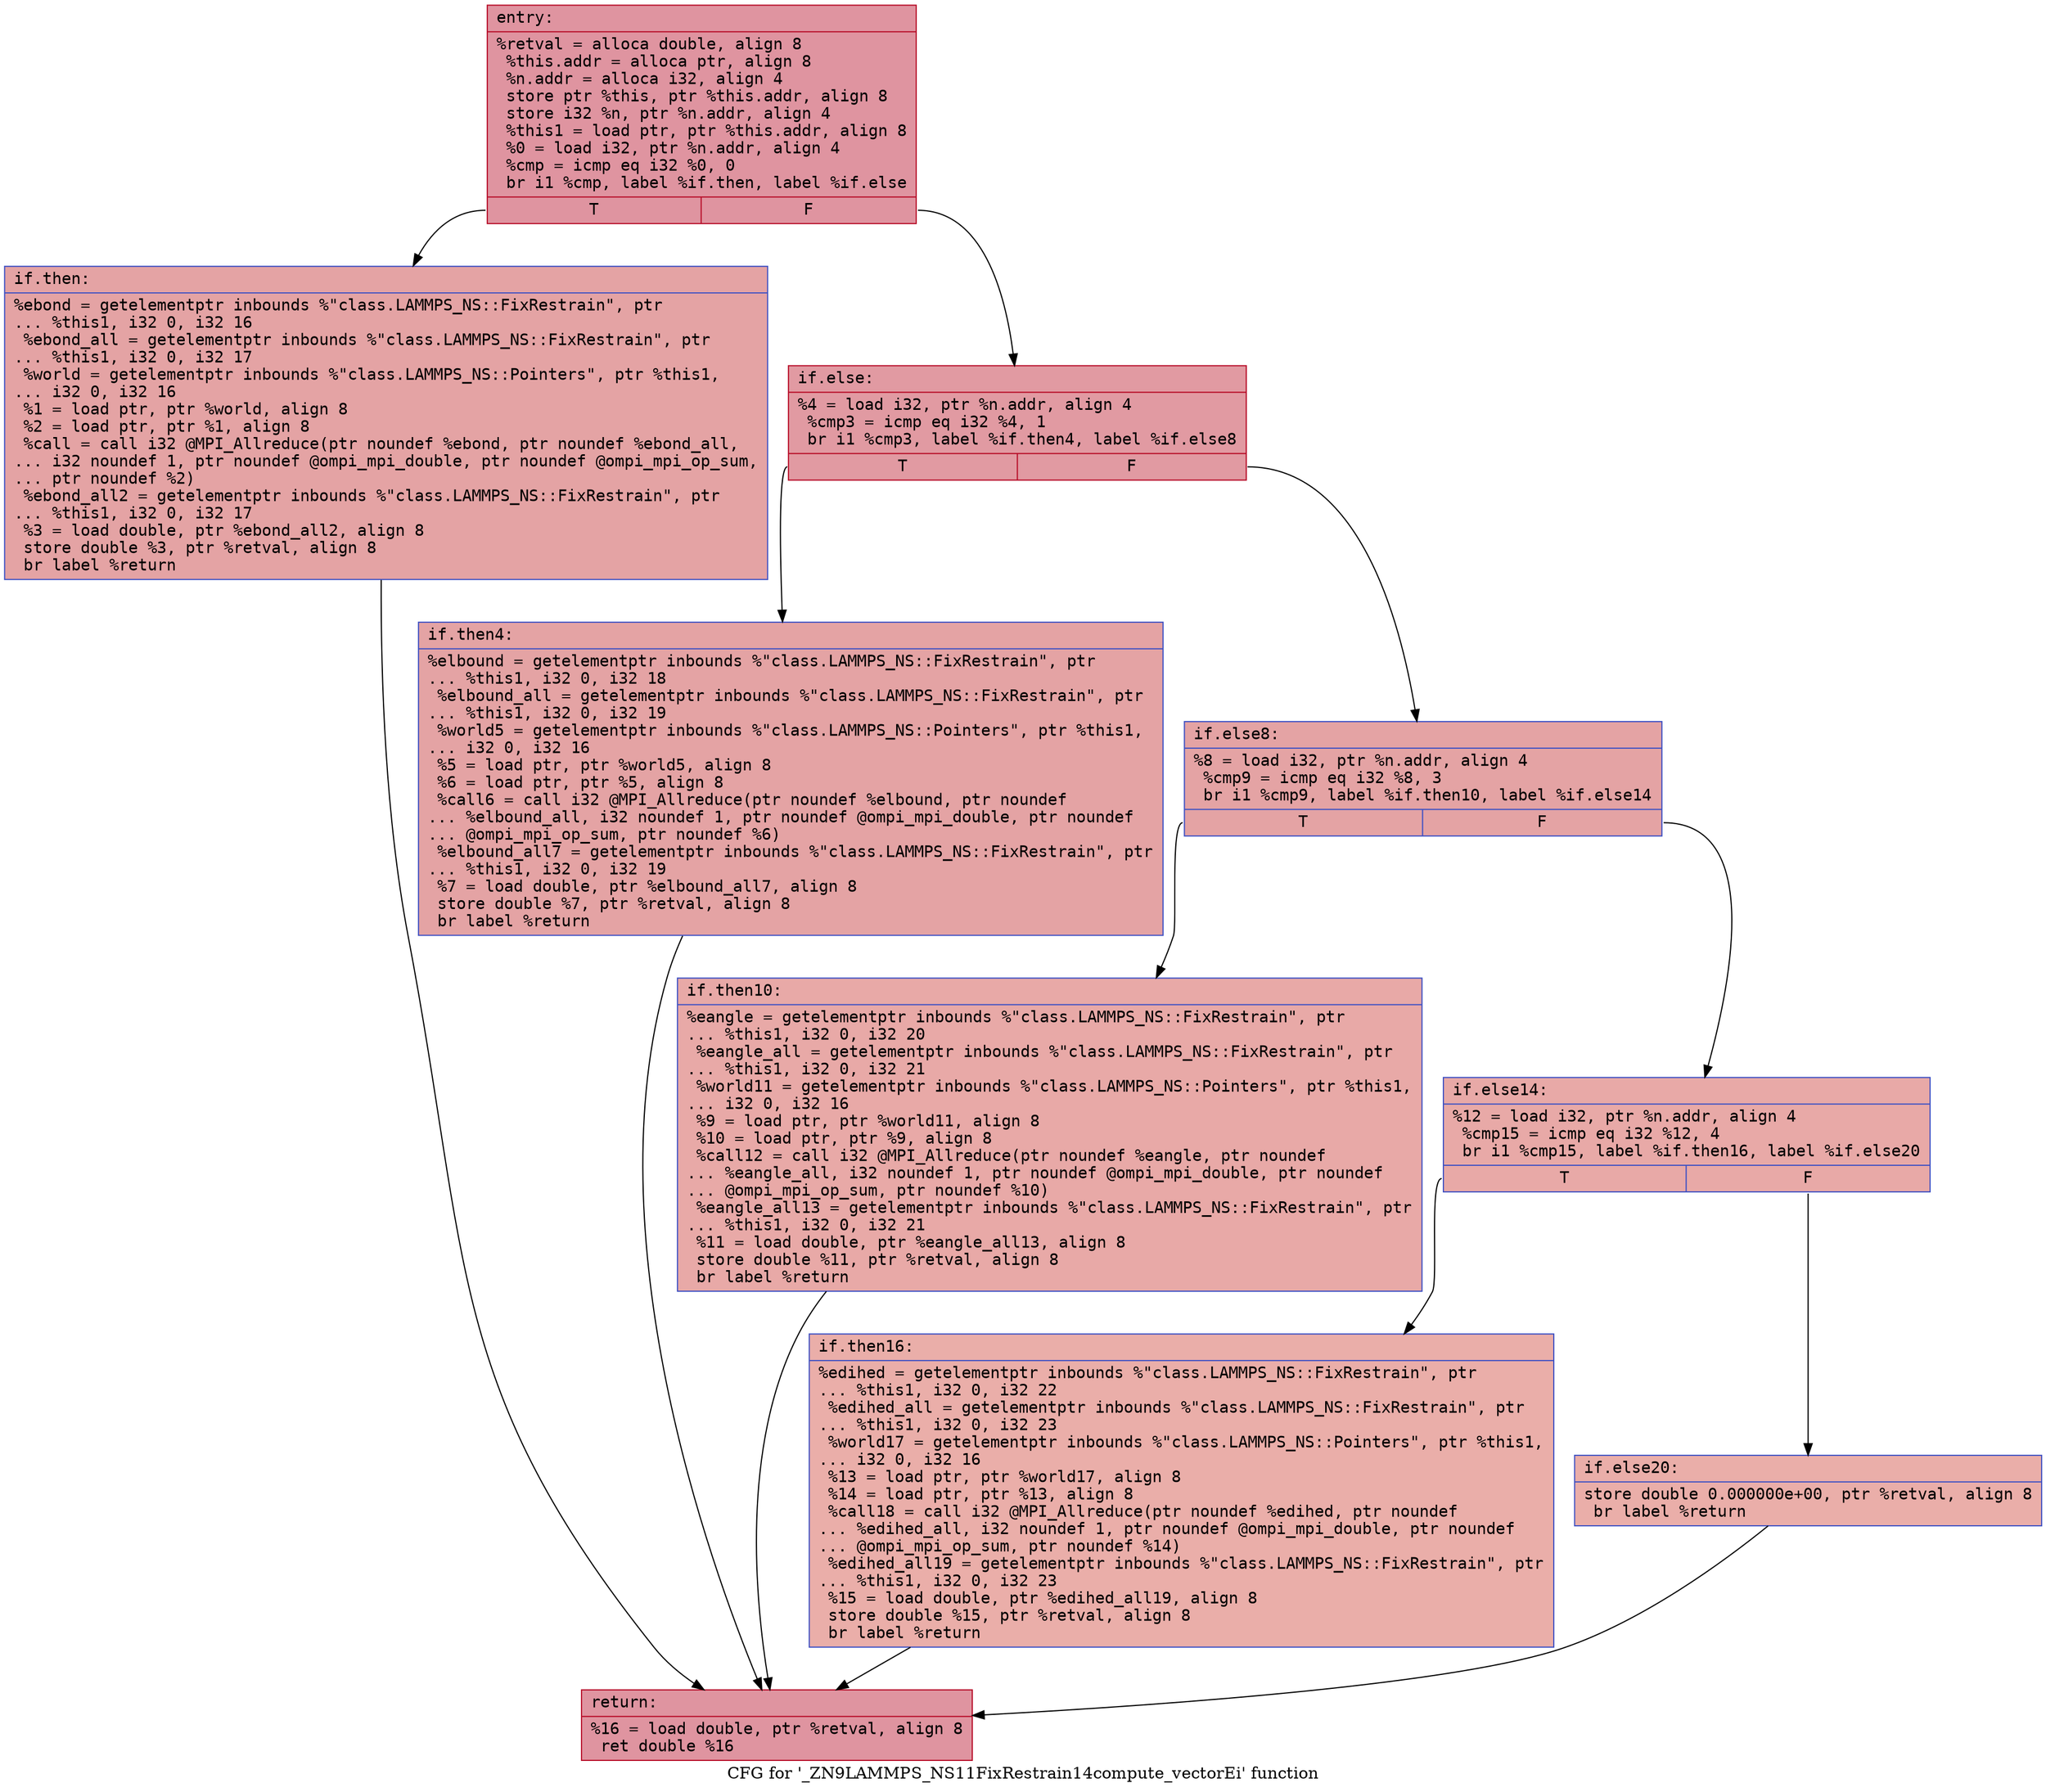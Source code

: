 digraph "CFG for '_ZN9LAMMPS_NS11FixRestrain14compute_vectorEi' function" {
	label="CFG for '_ZN9LAMMPS_NS11FixRestrain14compute_vectorEi' function";

	Node0x55fce03d5570 [shape=record,color="#b70d28ff", style=filled, fillcolor="#b70d2870" fontname="Courier",label="{entry:\l|  %retval = alloca double, align 8\l  %this.addr = alloca ptr, align 8\l  %n.addr = alloca i32, align 4\l  store ptr %this, ptr %this.addr, align 8\l  store i32 %n, ptr %n.addr, align 4\l  %this1 = load ptr, ptr %this.addr, align 8\l  %0 = load i32, ptr %n.addr, align 4\l  %cmp = icmp eq i32 %0, 0\l  br i1 %cmp, label %if.then, label %if.else\l|{<s0>T|<s1>F}}"];
	Node0x55fce03d5570:s0 -> Node0x55fce03d59a0[tooltip="entry -> if.then\nProbability 37.50%" ];
	Node0x55fce03d5570:s1 -> Node0x55fce03d5a10[tooltip="entry -> if.else\nProbability 62.50%" ];
	Node0x55fce03d59a0 [shape=record,color="#3d50c3ff", style=filled, fillcolor="#c32e3170" fontname="Courier",label="{if.then:\l|  %ebond = getelementptr inbounds %\"class.LAMMPS_NS::FixRestrain\", ptr\l... %this1, i32 0, i32 16\l  %ebond_all = getelementptr inbounds %\"class.LAMMPS_NS::FixRestrain\", ptr\l... %this1, i32 0, i32 17\l  %world = getelementptr inbounds %\"class.LAMMPS_NS::Pointers\", ptr %this1,\l... i32 0, i32 16\l  %1 = load ptr, ptr %world, align 8\l  %2 = load ptr, ptr %1, align 8\l  %call = call i32 @MPI_Allreduce(ptr noundef %ebond, ptr noundef %ebond_all,\l... i32 noundef 1, ptr noundef @ompi_mpi_double, ptr noundef @ompi_mpi_op_sum,\l... ptr noundef %2)\l  %ebond_all2 = getelementptr inbounds %\"class.LAMMPS_NS::FixRestrain\", ptr\l... %this1, i32 0, i32 17\l  %3 = load double, ptr %ebond_all2, align 8\l  store double %3, ptr %retval, align 8\l  br label %return\l}"];
	Node0x55fce03d59a0 -> Node0x55fce02ee870[tooltip="if.then -> return\nProbability 100.00%" ];
	Node0x55fce03d5a10 [shape=record,color="#b70d28ff", style=filled, fillcolor="#bb1b2c70" fontname="Courier",label="{if.else:\l|  %4 = load i32, ptr %n.addr, align 4\l  %cmp3 = icmp eq i32 %4, 1\l  br i1 %cmp3, label %if.then4, label %if.else8\l|{<s0>T|<s1>F}}"];
	Node0x55fce03d5a10:s0 -> Node0x55fce02eea60[tooltip="if.else -> if.then4\nProbability 50.00%" ];
	Node0x55fce03d5a10:s1 -> Node0x55fce02eeae0[tooltip="if.else -> if.else8\nProbability 50.00%" ];
	Node0x55fce02eea60 [shape=record,color="#3d50c3ff", style=filled, fillcolor="#c32e3170" fontname="Courier",label="{if.then4:\l|  %elbound = getelementptr inbounds %\"class.LAMMPS_NS::FixRestrain\", ptr\l... %this1, i32 0, i32 18\l  %elbound_all = getelementptr inbounds %\"class.LAMMPS_NS::FixRestrain\", ptr\l... %this1, i32 0, i32 19\l  %world5 = getelementptr inbounds %\"class.LAMMPS_NS::Pointers\", ptr %this1,\l... i32 0, i32 16\l  %5 = load ptr, ptr %world5, align 8\l  %6 = load ptr, ptr %5, align 8\l  %call6 = call i32 @MPI_Allreduce(ptr noundef %elbound, ptr noundef\l... %elbound_all, i32 noundef 1, ptr noundef @ompi_mpi_double, ptr noundef\l... @ompi_mpi_op_sum, ptr noundef %6)\l  %elbound_all7 = getelementptr inbounds %\"class.LAMMPS_NS::FixRestrain\", ptr\l... %this1, i32 0, i32 19\l  %7 = load double, ptr %elbound_all7, align 8\l  store double %7, ptr %retval, align 8\l  br label %return\l}"];
	Node0x55fce02eea60 -> Node0x55fce02ee870[tooltip="if.then4 -> return\nProbability 100.00%" ];
	Node0x55fce02eeae0 [shape=record,color="#3d50c3ff", style=filled, fillcolor="#c32e3170" fontname="Courier",label="{if.else8:\l|  %8 = load i32, ptr %n.addr, align 4\l  %cmp9 = icmp eq i32 %8, 3\l  br i1 %cmp9, label %if.then10, label %if.else14\l|{<s0>T|<s1>F}}"];
	Node0x55fce02eeae0:s0 -> Node0x55fce02ee1f0[tooltip="if.else8 -> if.then10\nProbability 50.00%" ];
	Node0x55fce02eeae0:s1 -> Node0x55fce02ee270[tooltip="if.else8 -> if.else14\nProbability 50.00%" ];
	Node0x55fce02ee1f0 [shape=record,color="#3d50c3ff", style=filled, fillcolor="#ca3b3770" fontname="Courier",label="{if.then10:\l|  %eangle = getelementptr inbounds %\"class.LAMMPS_NS::FixRestrain\", ptr\l... %this1, i32 0, i32 20\l  %eangle_all = getelementptr inbounds %\"class.LAMMPS_NS::FixRestrain\", ptr\l... %this1, i32 0, i32 21\l  %world11 = getelementptr inbounds %\"class.LAMMPS_NS::Pointers\", ptr %this1,\l... i32 0, i32 16\l  %9 = load ptr, ptr %world11, align 8\l  %10 = load ptr, ptr %9, align 8\l  %call12 = call i32 @MPI_Allreduce(ptr noundef %eangle, ptr noundef\l... %eangle_all, i32 noundef 1, ptr noundef @ompi_mpi_double, ptr noundef\l... @ompi_mpi_op_sum, ptr noundef %10)\l  %eangle_all13 = getelementptr inbounds %\"class.LAMMPS_NS::FixRestrain\", ptr\l... %this1, i32 0, i32 21\l  %11 = load double, ptr %eangle_all13, align 8\l  store double %11, ptr %retval, align 8\l  br label %return\l}"];
	Node0x55fce02ee1f0 -> Node0x55fce02ee870[tooltip="if.then10 -> return\nProbability 100.00%" ];
	Node0x55fce02ee270 [shape=record,color="#3d50c3ff", style=filled, fillcolor="#ca3b3770" fontname="Courier",label="{if.else14:\l|  %12 = load i32, ptr %n.addr, align 4\l  %cmp15 = icmp eq i32 %12, 4\l  br i1 %cmp15, label %if.then16, label %if.else20\l|{<s0>T|<s1>F}}"];
	Node0x55fce02ee270:s0 -> Node0x55fce03d89e0[tooltip="if.else14 -> if.then16\nProbability 50.00%" ];
	Node0x55fce02ee270:s1 -> Node0x55fce03d8a60[tooltip="if.else14 -> if.else20\nProbability 50.00%" ];
	Node0x55fce03d89e0 [shape=record,color="#3d50c3ff", style=filled, fillcolor="#d0473d70" fontname="Courier",label="{if.then16:\l|  %edihed = getelementptr inbounds %\"class.LAMMPS_NS::FixRestrain\", ptr\l... %this1, i32 0, i32 22\l  %edihed_all = getelementptr inbounds %\"class.LAMMPS_NS::FixRestrain\", ptr\l... %this1, i32 0, i32 23\l  %world17 = getelementptr inbounds %\"class.LAMMPS_NS::Pointers\", ptr %this1,\l... i32 0, i32 16\l  %13 = load ptr, ptr %world17, align 8\l  %14 = load ptr, ptr %13, align 8\l  %call18 = call i32 @MPI_Allreduce(ptr noundef %edihed, ptr noundef\l... %edihed_all, i32 noundef 1, ptr noundef @ompi_mpi_double, ptr noundef\l... @ompi_mpi_op_sum, ptr noundef %14)\l  %edihed_all19 = getelementptr inbounds %\"class.LAMMPS_NS::FixRestrain\", ptr\l... %this1, i32 0, i32 23\l  %15 = load double, ptr %edihed_all19, align 8\l  store double %15, ptr %retval, align 8\l  br label %return\l}"];
	Node0x55fce03d89e0 -> Node0x55fce02ee870[tooltip="if.then16 -> return\nProbability 100.00%" ];
	Node0x55fce03d8a60 [shape=record,color="#3d50c3ff", style=filled, fillcolor="#d0473d70" fontname="Courier",label="{if.else20:\l|  store double 0.000000e+00, ptr %retval, align 8\l  br label %return\l}"];
	Node0x55fce03d8a60 -> Node0x55fce02ee870[tooltip="if.else20 -> return\nProbability 100.00%" ];
	Node0x55fce02ee870 [shape=record,color="#b70d28ff", style=filled, fillcolor="#b70d2870" fontname="Courier",label="{return:\l|  %16 = load double, ptr %retval, align 8\l  ret double %16\l}"];
}
